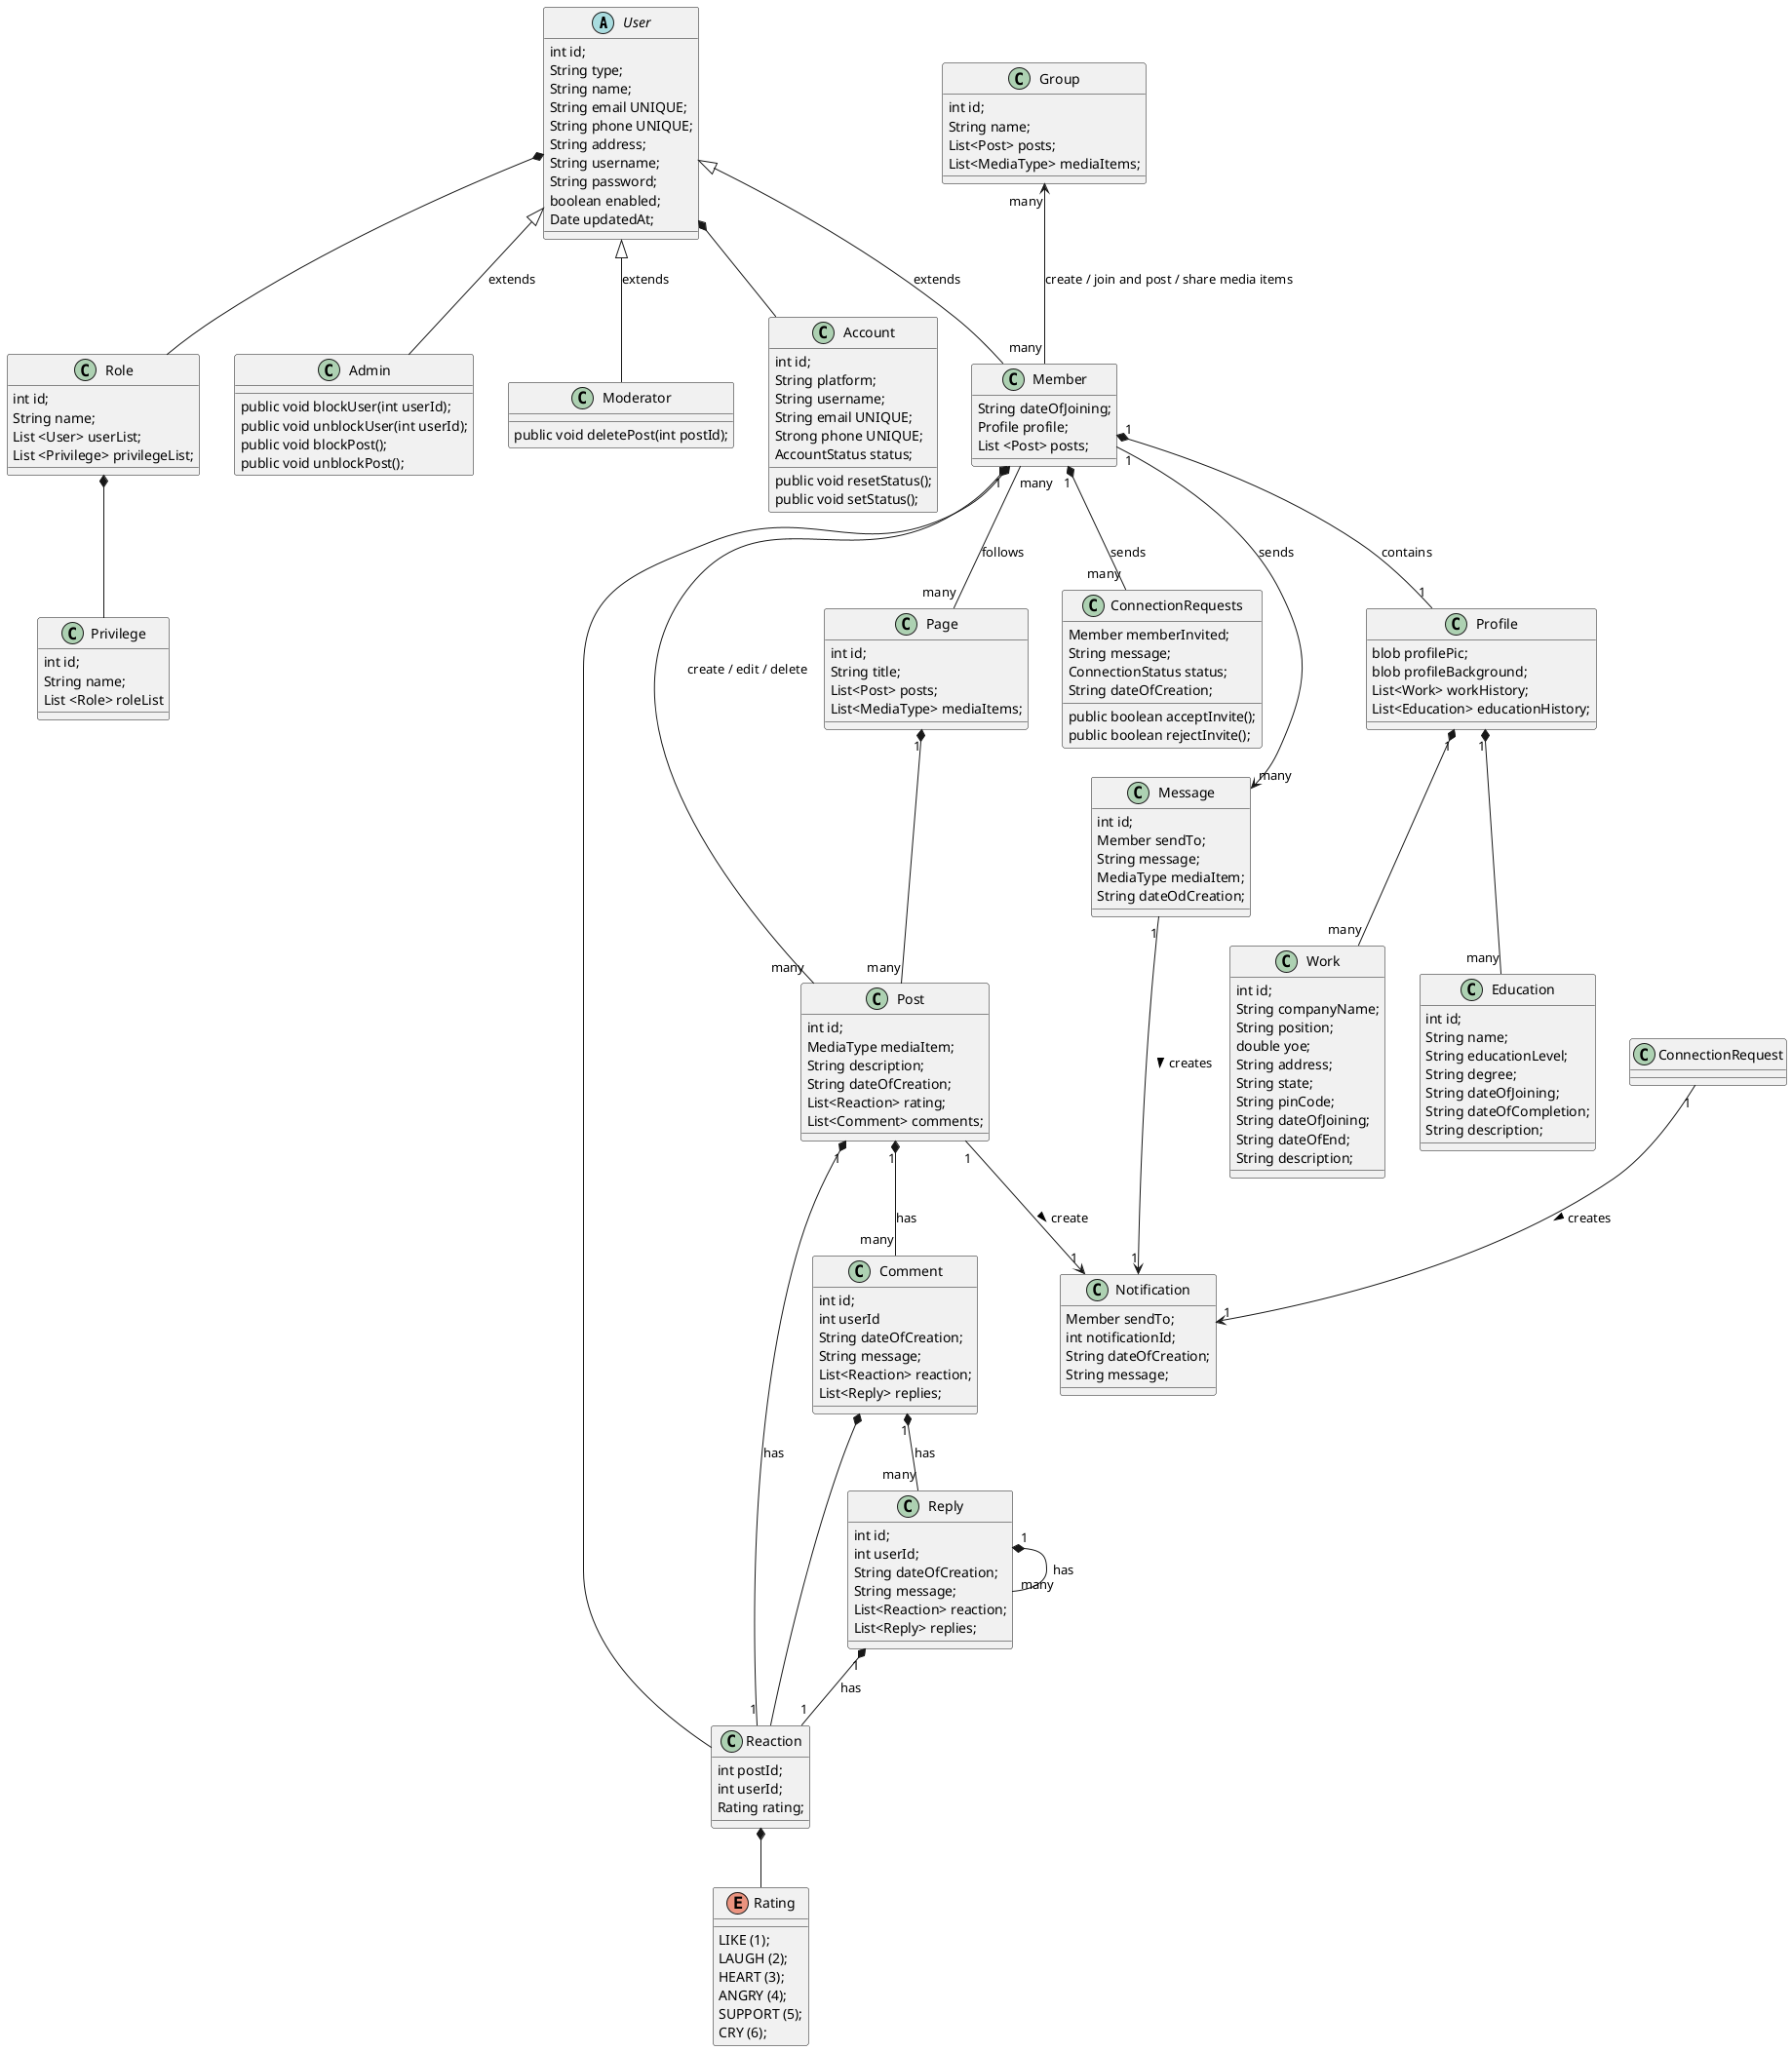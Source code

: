 @startuml
'https://plantuml.com/class-diagram

abstract class User {
    int id;
    String type;
    String name;
    String email UNIQUE;
    String phone UNIQUE;
    String address;
    String username;
    String password;
    boolean enabled;
    Date updatedAt;
}

' Every Mail / Phone will be linked with a single Account | Unique for a platform
class Account {
    int id;
    String platform;
    String username;
    String email UNIQUE;
    Strong phone UNIQUE;
    AccountStatus status;

    public void resetStatus();
    public void setStatus();
}

User *-- Account

class Role {
    int id;
    String name;
    List <User> userList;
    List <Privilege> privilegeList;
}

class Privilege {
    int id;
    String name;
    List <Role> roleList
}

Role *-- Privilege
User *-- Role
'
class Member {
    String dateOfJoining;
    Profile profile;
    List <Post> posts;
'    List<Reaction> reactions;
}

class Profile {
    blob profilePic;
    blob profileBackground;
    List<Work> workHistory;
    List<Education> educationHistory;
}

class Work {
    int id;
    String companyName;
    String position;
    double yoe;
    String address;
    String state;
    String pinCode;
    String dateOfJoining;
    String dateOfEnd;
    String description;
}

class Education {
    int id;
    String name;
    String educationLevel;
    String degree;
    String dateOfJoining;
    String dateOfCompletion;
    String description;
}

Member "1" *-- "1" Profile : contains
Member *-- Reaction
Profile "1" *-- "many" Work
Profile "1" *-- "many" Education

class Post {
    int id;
    MediaType mediaItem;
    String description;
    String dateOfCreation;
    List<Reaction> rating;
    List<Comment> comments;
}

enum Rating {
    LIKE (1);
    LAUGH (2);
    HEART (3);
    ANGRY (4);
    SUPPORT (5);
    CRY (6);
}

class Reaction {
    int postId;
    int userId;
    Rating rating;
}

Reaction *-- Rating

class Comment {
    int id;
    int userId
    String dateOfCreation;
    String message;
    List<Reaction> reaction;
    List<Reply> replies;
}

Member "1" *-- "many" Post : create / edit / delete
Post "1" *-- "1" Reaction : has
Post "1" *-- "many" Comment : has

class Reply {
    int id;
    int userId;
    String dateOfCreation;
    String message;
    List<Reaction> reaction;
    List<Reply> replies;
}

Comment "1" *-- "many" Reply : has
Comment *-- Reaction
Reply "1" *-- "many" Reply : has
Reply "1" *-- "1" Reaction : has


class Admin {
    public void blockUser(int userId);
    public void unblockUser(int userId);
    public void blockPost();
    public void unblockPost();
}

class Moderator {
    public void deletePost(int postId);
}

User <|-- Member : extends
User <|-- Admin : extends
User <|-- Moderator : extends

' Creation feature to be included in paid sub version
class Page {
    int id;
    String title;
    List<Post> posts;
    List<MediaType> mediaItems;
}

Member "many" -- "many" Page : follows
Page "1" *-- "many" Post

class Group {
    int id;
    String name;
    List<Post> posts;
    List<MediaType> mediaItems;
}

Group "many" <-- "many" Member : create / join and post / share media items

class ConnectionRequests {
    Member memberInvited;
    String message;
    ConnectionStatus status;
    String dateOfCreation;

    public boolean acceptInvite();
    public boolean rejectInvite();
}

Member "1" *-- "many" ConnectionRequests : sends

class Message {
    int id;
    Member sendTo;
    String message;
    MediaType mediaItem;
    String dateOdCreation;
}

Member "1" --> "many" Message : sends

class Notification {
    Member sendTo;
    int notificationId;
    String dateOfCreation;
    String message;
}

Message "1" --> "1" Notification : creates >
ConnectionRequest "1" --> "1" Notification : creates >
Post "1" --> "1" Notification : create >

@enduml